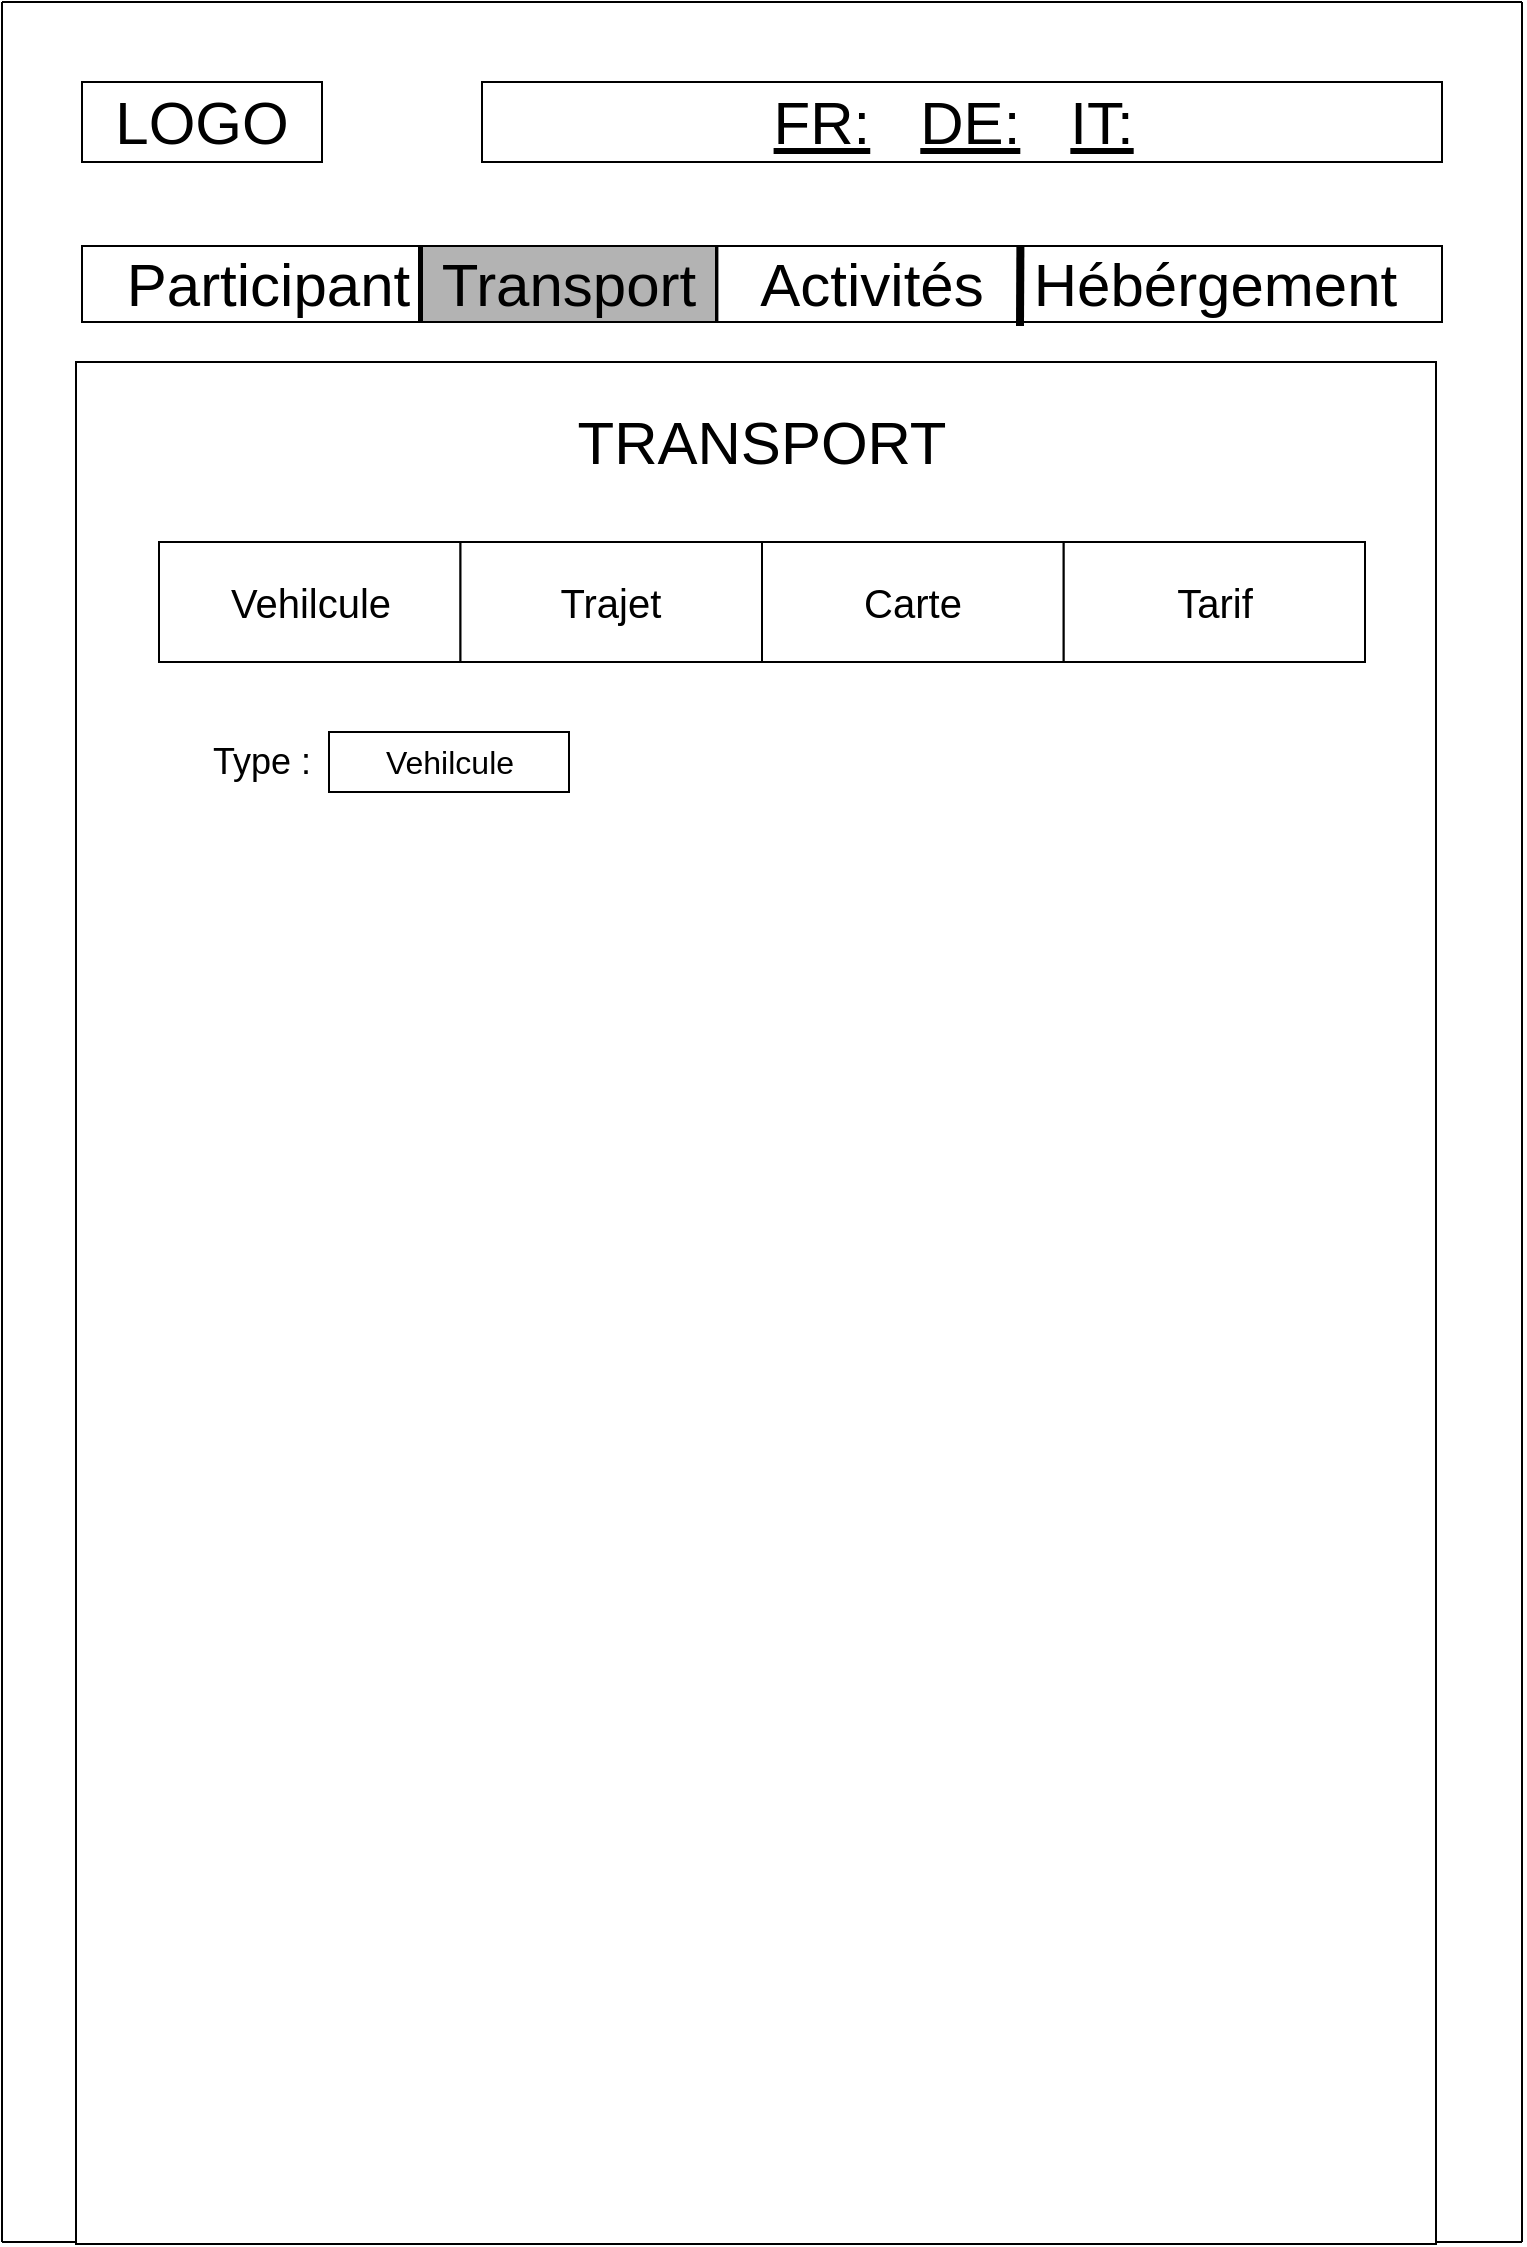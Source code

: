 <mxfile version="11.1.4" type="device"><diagram id="SO8BNmWLHUYEnTeMRviQ" name="Page-1"><mxGraphModel dx="1943" dy="1234" grid="1" gridSize="10" guides="1" tooltips="1" connect="1" arrows="1" fold="1" page="1" pageScale="1" pageWidth="827" pageHeight="1169" math="0" shadow="0"><root><mxCell id="0"/><mxCell id="1" parent="0"/><mxCell id="-3t45ws1uFn_V6Y_99qS-1" value="&lt;font style=&quot;font-size: 30px&quot;&gt;LOGO&lt;/font&gt;" style="rounded=0;whiteSpace=wrap;html=1;" parent="1" vertex="1"><mxGeometry x="80" y="80" width="120" height="40" as="geometry"/></mxCell><mxCell id="-3t45ws1uFn_V6Y_99qS-2" value="" style="endArrow=none;html=1;" parent="1" edge="1"><mxGeometry width="50" height="50" relative="1" as="geometry"><mxPoint x="40" y="1160" as="sourcePoint"/><mxPoint x="40" y="40" as="targetPoint"/></mxGeometry></mxCell><mxCell id="-3t45ws1uFn_V6Y_99qS-3" value="" style="endArrow=none;html=1;" parent="1" edge="1"><mxGeometry width="50" height="50" relative="1" as="geometry"><mxPoint x="800" y="1160" as="sourcePoint"/><mxPoint x="40" y="1160" as="targetPoint"/></mxGeometry></mxCell><mxCell id="-3t45ws1uFn_V6Y_99qS-4" value="" style="endArrow=none;html=1;" parent="1" edge="1"><mxGeometry width="50" height="50" relative="1" as="geometry"><mxPoint x="800" y="40" as="sourcePoint"/><mxPoint x="800" y="1160" as="targetPoint"/></mxGeometry></mxCell><mxCell id="-3t45ws1uFn_V6Y_99qS-5" value="" style="endArrow=none;html=1;" parent="1" edge="1"><mxGeometry width="50" height="50" relative="1" as="geometry"><mxPoint x="40" y="40" as="sourcePoint"/><mxPoint x="800" y="40" as="targetPoint"/></mxGeometry></mxCell><mxCell id="-3t45ws1uFn_V6Y_99qS-6" value="&lt;span style=&quot;font-size: 30px&quot;&gt;&lt;u&gt;FR:&lt;/u&gt;&amp;nbsp; &amp;nbsp;&lt;u&gt;DE:&lt;/u&gt;&amp;nbsp; &amp;nbsp;&lt;u&gt;IT:&lt;/u&gt;&amp;nbsp;&lt;/span&gt;" style="rounded=0;whiteSpace=wrap;html=1;" parent="1" vertex="1"><mxGeometry x="280" y="80" width="480" height="40" as="geometry"/></mxCell><mxCell id="-3t45ws1uFn_V6Y_99qS-7" value="&lt;span style=&quot;font-size: 30px&quot;&gt;Participant&amp;nbsp; &amp;nbsp; &amp;nbsp; &amp;nbsp; &amp;nbsp; &amp;nbsp; &amp;nbsp; &amp;nbsp; &amp;nbsp; &amp;nbsp; &amp;nbsp;Activités&amp;nbsp; &amp;nbsp;Hébérgement&lt;/span&gt;" style="rounded=0;whiteSpace=wrap;html=1;fillColor=none;" parent="1" vertex="1"><mxGeometry x="80" y="162" width="680" height="38" as="geometry"/></mxCell><mxCell id="-3t45ws1uFn_V6Y_99qS-8" value="" style="rounded=0;whiteSpace=wrap;html=1;" parent="1" vertex="1"><mxGeometry x="77" y="220" width="680" height="941" as="geometry"/></mxCell><mxCell id="-3t45ws1uFn_V6Y_99qS-9" value="" style="endArrow=none;html=1;exitX=0.25;exitY=1;exitDx=0;exitDy=0;entryX=0.25;entryY=0;entryDx=0;entryDy=0;strokeWidth=4;" parent="1" source="-3t45ws1uFn_V6Y_99qS-7" target="-3t45ws1uFn_V6Y_99qS-7" edge="1"><mxGeometry width="50" height="50" relative="1" as="geometry"><mxPoint x="20" y="720" as="sourcePoint"/><mxPoint x="60" y="170" as="targetPoint"/></mxGeometry></mxCell><mxCell id="-3t45ws1uFn_V6Y_99qS-11" value="" style="endArrow=none;html=1;exitX=0.465;exitY=0.993;exitDx=0;exitDy=0;strokeWidth=4;exitPerimeter=0;entryX=0.465;entryY=-0.001;entryDx=0;entryDy=0;entryPerimeter=0;" parent="1" source="-3t45ws1uFn_V6Y_99qS-7" target="-3t45ws1uFn_V6Y_99qS-7" edge="1"><mxGeometry width="50" height="50" relative="1" as="geometry"><mxPoint x="399.28" y="202.874" as="sourcePoint"/><mxPoint x="399.28" y="163.62" as="targetPoint"/></mxGeometry></mxCell><mxCell id="-3t45ws1uFn_V6Y_99qS-12" value="" style="endArrow=none;html=1;strokeWidth=4;entryX=0.69;entryY=0.008;entryDx=0;entryDy=0;entryPerimeter=0;" parent="1" target="-3t45ws1uFn_V6Y_99qS-7" edge="1"><mxGeometry width="50" height="50" relative="1" as="geometry"><mxPoint x="549" y="202" as="sourcePoint"/><mxPoint x="406.2" y="173.962" as="targetPoint"/></mxGeometry></mxCell><mxCell id="FARsVC1x4QHwV8exfc-u-12" value="&lt;font style=&quot;font-size: 30px&quot;&gt;TRANSPORT&lt;/font&gt;" style="text;html=1;strokeColor=none;fillColor=none;align=center;verticalAlign=middle;whiteSpace=wrap;rounded=0;" parent="1" vertex="1"><mxGeometry x="400" y="249.912" width="40" height="20" as="geometry"/></mxCell><mxCell id="FARsVC1x4QHwV8exfc-u-27" value="" style="group;fillColor=#38FF60;strokeColor=#82b366;" parent="1" vertex="1" connectable="0"><mxGeometry x="118.5" y="310" width="603" height="60" as="geometry"/></mxCell><mxCell id="FARsVC1x4QHwV8exfc-u-28" value="Tarif&lt;br&gt;" style="rounded=0;whiteSpace=wrap;html=1;fontSize=20;" parent="FARsVC1x4QHwV8exfc-u-27" vertex="1"><mxGeometry x="452.25" width="150.75" height="60" as="geometry"/></mxCell><mxCell id="FARsVC1x4QHwV8exfc-u-29" value="Carte&lt;br&gt;" style="rounded=0;whiteSpace=wrap;html=1;fontSize=20;fillColor=#ffffff;strokeColor=#000000;" parent="FARsVC1x4QHwV8exfc-u-27" vertex="1"><mxGeometry x="301.5" width="150.75" height="60" as="geometry"/></mxCell><mxCell id="FARsVC1x4QHwV8exfc-u-30" value="Vehilcule" style="rounded=0;whiteSpace=wrap;html=1;fontSize=20;" parent="FARsVC1x4QHwV8exfc-u-27" vertex="1"><mxGeometry width="150.75" height="60" as="geometry"/></mxCell><mxCell id="FARsVC1x4QHwV8exfc-u-31" value="Trajet&lt;br&gt;" style="rounded=0;whiteSpace=wrap;html=1;fontSize=20;" parent="FARsVC1x4QHwV8exfc-u-27" vertex="1"><mxGeometry x="150.75" width="150.75" height="60" as="geometry"/></mxCell><mxCell id="lRdoMn7Q5fX_RN-tBgSk-2" value="&lt;span style=&quot;font-size: 30px ; white-space: normal&quot;&gt;Transport&lt;/span&gt;" style="rounded=0;whiteSpace=wrap;html=1;fillColor=#B3B3B3;" vertex="1" parent="1"><mxGeometry x="250" y="162" width="147" height="38" as="geometry"/></mxCell><mxCell id="lRdoMn7Q5fX_RN-tBgSk-4" value="&lt;font style=&quot;font-size: 18px&quot;&gt;Type :&lt;/font&gt;" style="text;html=1;strokeColor=none;fillColor=none;align=center;verticalAlign=middle;whiteSpace=wrap;rounded=0;" vertex="1" parent="1"><mxGeometry x="140" y="410" width="60" height="20" as="geometry"/></mxCell><mxCell id="lRdoMn7Q5fX_RN-tBgSk-5" value="Vehilcule" style="rounded=0;whiteSpace=wrap;html=1;fillColor=none;fontSize=16;" vertex="1" parent="1"><mxGeometry x="203.5" y="405" width="120" height="30" as="geometry"/></mxCell></root></mxGraphModel></diagram></mxfile>